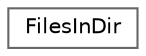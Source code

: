 digraph "Graphical Class Hierarchy"
{
 // INTERACTIVE_SVG=YES
 // LATEX_PDF_SIZE
  bgcolor="transparent";
  edge [fontname=Helvetica,fontsize=10,labelfontname=Helvetica,labelfontsize=10];
  node [fontname=Helvetica,fontsize=10,shape=box,height=0.2,width=0.4];
  rankdir="LR";
  Node0 [label="FilesInDir",height=0.2,width=0.4,color="grey40", fillcolor="white", style="filled",URL="$d5/d98/struct_files_in_dir.html",tooltip=" "];
}
